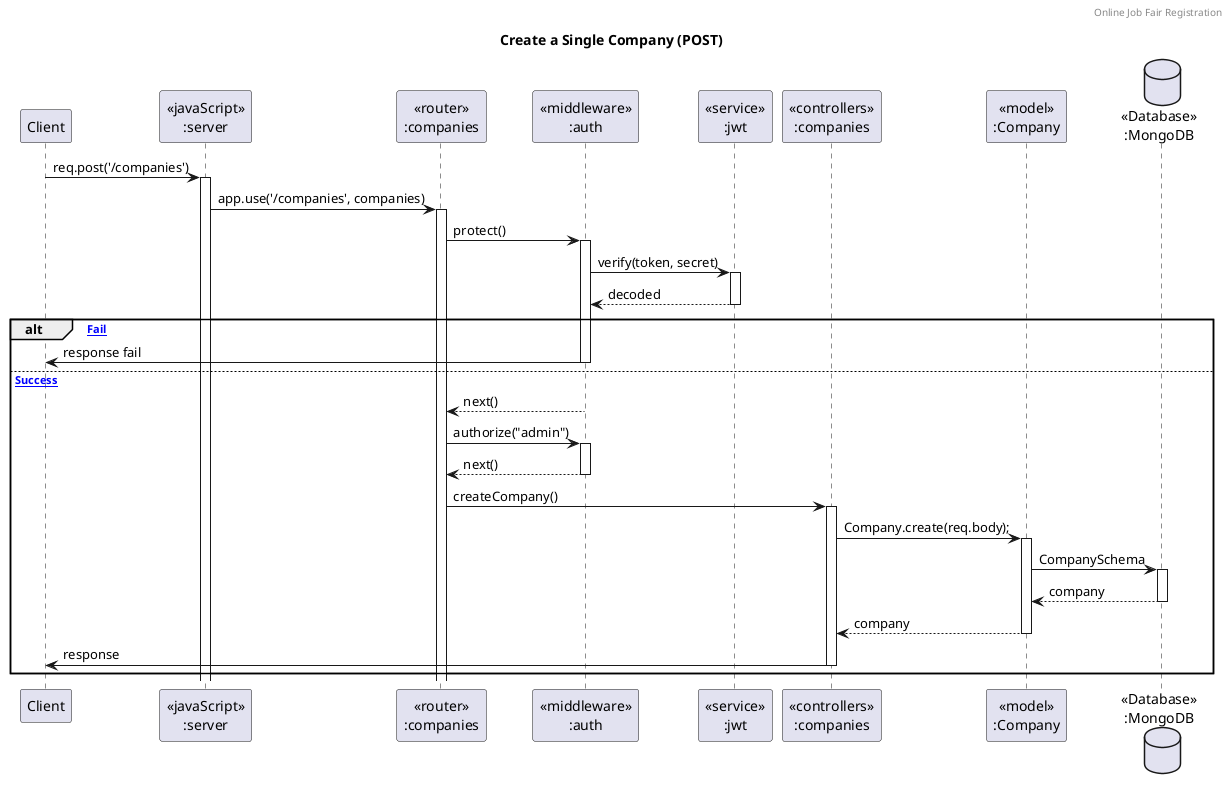 @startuml Manage Company (POST)

header Online Job Fair Registration
title "Create a Single Company (POST)"

participant "Client" as client
participant "<<javaScript>>\n:server" as server
participant "<<router>>\n:companies" as routerCompanies
participant "<<middleware>>\n:auth" as auth
participant "<<service>>\n:jwt" as jwt
participant "<<controllers>>\n:companies" as controllersCompanies
participant "<<model>>\n:Company" as modelCompany
database "<<Database>>\n:MongoDB" as DatabaseSchema

client->server ++:req.post('/companies')
server->routerCompanies ++:app.use('/companies', companies)
routerCompanies -> auth ++:protect()
auth -> jwt ++:verify(token, secret)
auth <-- jwt --:decoded

alt [Fail]
    client <- auth --:response fail
else [Success]
    routerCompanies <-- auth --:next()

    routerCompanies -> auth ++:authorize("admin")
    routerCompanies <-- auth --:next()

    routerCompanies -> controllersCompanies ++:createCompany()
    controllersCompanies->modelCompany ++:Company.create(req.body);
    modelCompany ->DatabaseSchema ++: CompanySchema
    DatabaseSchema --> modelCompany --: company
    controllersCompanies <-- modelCompany --: company
    client <- controllersCompanies --:response
end

@enduml